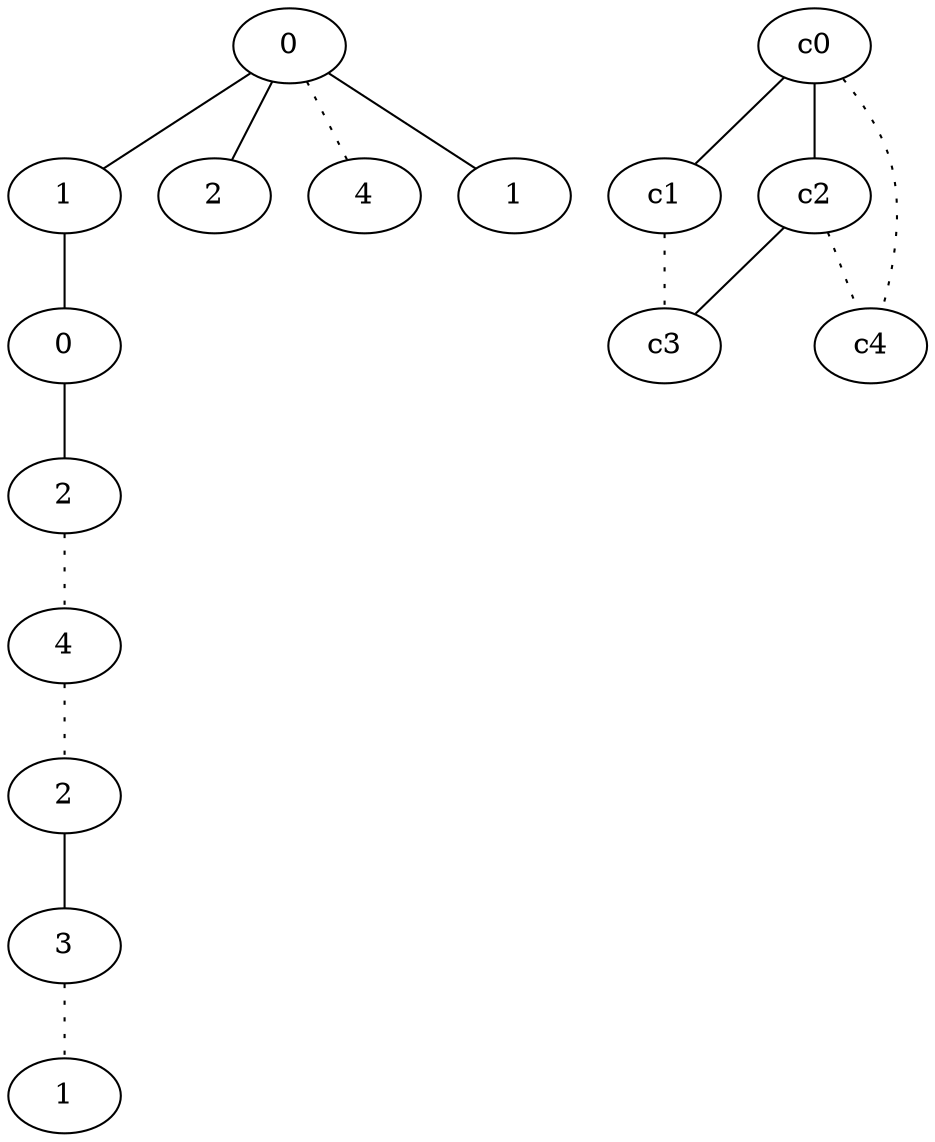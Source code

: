graph {
a0[label=0];
a1[label=1];
a2[label=0];
a3[label=2];
a4[label=4];
a5[label=2];
a6[label=3];
a7[label=1];
a8[label=2];
a9[label=4];
a10[label=1];
a0 -- a1;
a0 -- a8;
a0 -- a9 [style=dotted];
a0 -- a10;
a1 -- a2;
a2 -- a3;
a3 -- a4 [style=dotted];
a4 -- a5 [style=dotted];
a5 -- a6;
a6 -- a7 [style=dotted];
c0 -- c1;
c0 -- c2;
c0 -- c4 [style=dotted];
c1 -- c3 [style=dotted];
c2 -- c3;
c2 -- c4 [style=dotted];
}
